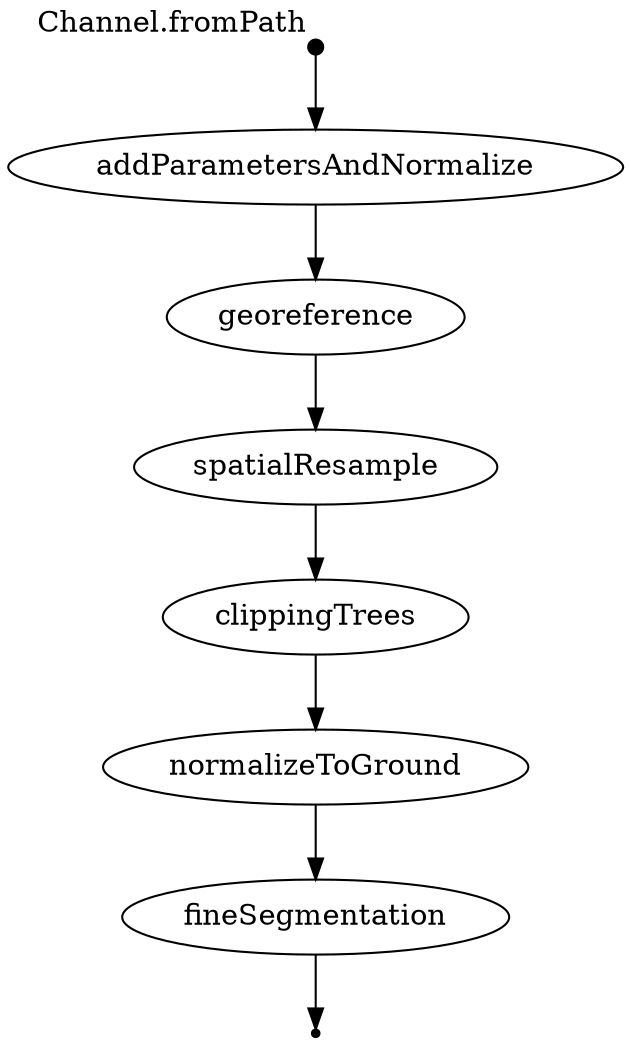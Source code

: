 digraph "flowchart" {
v0 [shape=point,label="",fixedsize=true,width=0.1,xlabel="Channel.fromPath"];
v1 [label="addParametersAndNormalize"];
v0 -> v1;

v1 [label="addParametersAndNormalize"];
v2 [label="georeference"];
v1 -> v2;

v2 [label="georeference"];
v3 [label="spatialResample"];
v2 -> v3;

v3 [label="spatialResample"];
v4 [label="clippingTrees"];
v3 -> v4;

v4 [label="clippingTrees"];
v5 [label="normalizeToGround"];
v4 -> v5;

v5 [label="normalizeToGround"];
v6 [label="fineSegmentation"];
v5 -> v6;

v6 [label="fineSegmentation"];
v7 [shape=point];
v6 -> v7;

}
